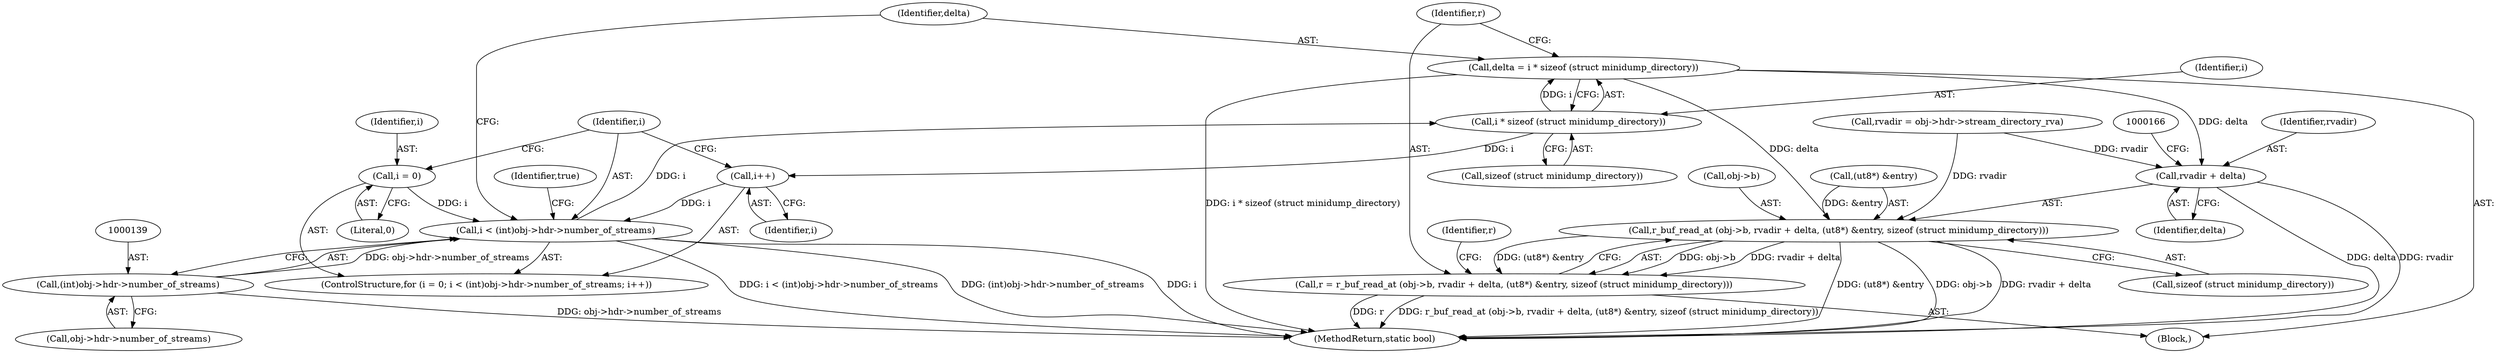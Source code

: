 digraph "0_radare2_40b021ba29c8f90ccf7c879fde2580bc73a17e8e@API" {
"1000149" [label="(Call,delta = i * sizeof (struct minidump_directory))"];
"1000151" [label="(Call,i * sizeof (struct minidump_directory))"];
"1000136" [label="(Call,i < (int)obj->hdr->number_of_streams)"];
"1000133" [label="(Call,i = 0)"];
"1000145" [label="(Call,i++)"];
"1000138" [label="(Call,(int)obj->hdr->number_of_streams)"];
"1000158" [label="(Call,r_buf_read_at (obj->b, rvadir + delta, (ut8*) &entry, sizeof (struct minidump_directory)))"];
"1000156" [label="(Call,r = r_buf_read_at (obj->b, rvadir + delta, (ut8*) &entry, sizeof (struct minidump_directory)))"];
"1000162" [label="(Call,rvadir + delta)"];
"1000138" [label="(Call,(int)obj->hdr->number_of_streams)"];
"1000153" [label="(Call,sizeof (struct minidump_directory))"];
"1000157" [label="(Identifier,r)"];
"1000151" [label="(Call,i * sizeof (struct minidump_directory))"];
"1000179" [label="(Identifier,true)"];
"1000147" [label="(Block,)"];
"1000172" [label="(Identifier,r)"];
"1000158" [label="(Call,r_buf_read_at (obj->b, rvadir + delta, (ut8*) &entry, sizeof (struct minidump_directory)))"];
"1000145" [label="(Call,i++)"];
"1000132" [label="(ControlStructure,for (i = 0; i < (int)obj->hdr->number_of_streams; i++))"];
"1000146" [label="(Identifier,i)"];
"1000180" [label="(MethodReturn,static bool)"];
"1000140" [label="(Call,obj->hdr->number_of_streams)"];
"1000164" [label="(Identifier,delta)"];
"1000162" [label="(Call,rvadir + delta)"];
"1000169" [label="(Call,sizeof (struct minidump_directory))"];
"1000137" [label="(Identifier,i)"];
"1000135" [label="(Literal,0)"];
"1000150" [label="(Identifier,delta)"];
"1000156" [label="(Call,r = r_buf_read_at (obj->b, rvadir + delta, (ut8*) &entry, sizeof (struct minidump_directory)))"];
"1000136" [label="(Call,i < (int)obj->hdr->number_of_streams)"];
"1000133" [label="(Call,i = 0)"];
"1000149" [label="(Call,delta = i * sizeof (struct minidump_directory))"];
"1000159" [label="(Call,obj->b)"];
"1000163" [label="(Identifier,rvadir)"];
"1000152" [label="(Identifier,i)"];
"1000165" [label="(Call,(ut8*) &entry)"];
"1000125" [label="(Call,rvadir = obj->hdr->stream_directory_rva)"];
"1000134" [label="(Identifier,i)"];
"1000149" -> "1000147"  [label="AST: "];
"1000149" -> "1000151"  [label="CFG: "];
"1000150" -> "1000149"  [label="AST: "];
"1000151" -> "1000149"  [label="AST: "];
"1000157" -> "1000149"  [label="CFG: "];
"1000149" -> "1000180"  [label="DDG: i * sizeof (struct minidump_directory)"];
"1000151" -> "1000149"  [label="DDG: i"];
"1000149" -> "1000158"  [label="DDG: delta"];
"1000149" -> "1000162"  [label="DDG: delta"];
"1000151" -> "1000153"  [label="CFG: "];
"1000152" -> "1000151"  [label="AST: "];
"1000153" -> "1000151"  [label="AST: "];
"1000151" -> "1000145"  [label="DDG: i"];
"1000136" -> "1000151"  [label="DDG: i"];
"1000136" -> "1000132"  [label="AST: "];
"1000136" -> "1000138"  [label="CFG: "];
"1000137" -> "1000136"  [label="AST: "];
"1000138" -> "1000136"  [label="AST: "];
"1000150" -> "1000136"  [label="CFG: "];
"1000179" -> "1000136"  [label="CFG: "];
"1000136" -> "1000180"  [label="DDG: i < (int)obj->hdr->number_of_streams"];
"1000136" -> "1000180"  [label="DDG: (int)obj->hdr->number_of_streams"];
"1000136" -> "1000180"  [label="DDG: i"];
"1000133" -> "1000136"  [label="DDG: i"];
"1000145" -> "1000136"  [label="DDG: i"];
"1000138" -> "1000136"  [label="DDG: obj->hdr->number_of_streams"];
"1000133" -> "1000132"  [label="AST: "];
"1000133" -> "1000135"  [label="CFG: "];
"1000134" -> "1000133"  [label="AST: "];
"1000135" -> "1000133"  [label="AST: "];
"1000137" -> "1000133"  [label="CFG: "];
"1000145" -> "1000132"  [label="AST: "];
"1000145" -> "1000146"  [label="CFG: "];
"1000146" -> "1000145"  [label="AST: "];
"1000137" -> "1000145"  [label="CFG: "];
"1000138" -> "1000140"  [label="CFG: "];
"1000139" -> "1000138"  [label="AST: "];
"1000140" -> "1000138"  [label="AST: "];
"1000138" -> "1000180"  [label="DDG: obj->hdr->number_of_streams"];
"1000158" -> "1000156"  [label="AST: "];
"1000158" -> "1000169"  [label="CFG: "];
"1000159" -> "1000158"  [label="AST: "];
"1000162" -> "1000158"  [label="AST: "];
"1000165" -> "1000158"  [label="AST: "];
"1000169" -> "1000158"  [label="AST: "];
"1000156" -> "1000158"  [label="CFG: "];
"1000158" -> "1000180"  [label="DDG: (ut8*) &entry"];
"1000158" -> "1000180"  [label="DDG: obj->b"];
"1000158" -> "1000180"  [label="DDG: rvadir + delta"];
"1000158" -> "1000156"  [label="DDG: obj->b"];
"1000158" -> "1000156"  [label="DDG: rvadir + delta"];
"1000158" -> "1000156"  [label="DDG: (ut8*) &entry"];
"1000125" -> "1000158"  [label="DDG: rvadir"];
"1000165" -> "1000158"  [label="DDG: &entry"];
"1000156" -> "1000147"  [label="AST: "];
"1000157" -> "1000156"  [label="AST: "];
"1000172" -> "1000156"  [label="CFG: "];
"1000156" -> "1000180"  [label="DDG: r"];
"1000156" -> "1000180"  [label="DDG: r_buf_read_at (obj->b, rvadir + delta, (ut8*) &entry, sizeof (struct minidump_directory))"];
"1000162" -> "1000164"  [label="CFG: "];
"1000163" -> "1000162"  [label="AST: "];
"1000164" -> "1000162"  [label="AST: "];
"1000166" -> "1000162"  [label="CFG: "];
"1000162" -> "1000180"  [label="DDG: delta"];
"1000162" -> "1000180"  [label="DDG: rvadir"];
"1000125" -> "1000162"  [label="DDG: rvadir"];
}
